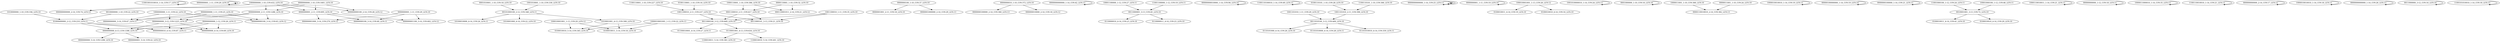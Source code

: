 digraph G {
    "11001001010010_1-14_COV:17_LEN:14" -> "11001001010010_1-14_COV:17_LEN:14";
    "0000000001_1-11_COV:20_LEN:10" -> "0000000001_1-11_COV:20_LEN:10";
    "01000000000_2-12_COV:210_LEN:11" -> "0000000000_4-13_COV:1306_LEN:10";
    "01000000000_2-12_COV:210_LEN:11" -> "00000000010_4-14_COV:87_LEN:11";
    "01000000000_2-12_COV:210_LEN:11" -> "0000000000_4-14_COV:69_LEN:10";
    "0001010001_1-10_COV:18_LEN:10" -> "00101000100_2-12_COV:348_LEN:11";
    "0000000000_3-12_COV:1225_LEN:10" -> "0000000000_4-13_COV:1306_LEN:10";
    "0000000000_3-12_COV:1225_LEN:10" -> "00000000010_4-14_COV:87_LEN:11";
    "0000000000_3-12_COV:1225_LEN:10" -> "0000000000_4-14_COV:69_LEN:10";
    "1100110001_1-10_COV:227_LEN:10" -> "1001100010_2-11_COV:237_LEN:10";
    "0000000100_1-10_COV:37_LEN:10" -> "0000001001_2-11_COV:18_LEN:10";
    "0000000100_1-10_COV:37_LEN:10" -> "0000001000000_2-14_COV:29_LEN:13";
    "1000000000_1-10_COV:432_LEN:10" -> "000000000000_2-14_COV:74_LEN:12";
    "1000000000_1-10_COV:432_LEN:10" -> "0000000001_2-11_COV:695_LEN:10";
    "1000000000_1-10_COV:432_LEN:10" -> "0000000000_2-11_COV:1286_LEN:10";
    "1000000000_1-10_COV:432_LEN:10" -> "000000000100_2-14_COV:28_LEN:12";
    "0000000010_1-10_COV:372_LEN:10" -> "0000000100000_2-14_COV:360_LEN:13";
    "0000000010_1-10_COV:372_LEN:10" -> "000000010000_2-14_COV:18_LEN:12";
    "100010001001_1-13_COV:29_LEN:12" -> "0100010010_5-14_COV:345_LEN:10";
    "100010001001_1-13_COV:29_LEN:12" -> "0100010011_5-14_COV:16_LEN:10";
    "0000000001_1-11_COV:20_LEN:10" -> "0000000001_1-11_COV:20_LEN:10";
    "00000000000_1-12_COV:26_LEN:11" -> "0000000000_4-13_COV:1306_LEN:10";
    "00000000000_1-12_COV:26_LEN:11" -> "00000000010_4-14_COV:87_LEN:11";
    "00000000000_1-12_COV:26_LEN:11" -> "0000000000_4-14_COV:69_LEN:10";
    "0011000100_3-12_COV:669_LEN:10" -> "01100010001_4-14_COV:27_LEN:11";
    "0011000100_3-12_COV:669_LEN:10" -> "0110001001_4-13_COV:634_LEN:10";
    "1000110001_1-10_COV:384_LEN:10" -> "000110001011_2-14_COV:21_LEN:12";
    "1000110001_1-10_COV:384_LEN:10" -> "0001100010_2-11_COV:417_LEN:10";
    "0000000000000_1-14_COV:42_LEN:13" -> "0000000000000_1-14_COV:42_LEN:13";
    "0000000000_4-13_COV:1306_LEN:10" -> "0000000000_5-14_COV:1296_LEN:10";
    "0000000000_4-13_COV:1306_LEN:10" -> "0000000001_5-14_COV:22_LEN:10";
    "0010000000_1-10_COV:22_LEN:10" -> "01000000000_2-12_COV:210_LEN:11";
    "0100110001_1-10_COV:16_LEN:10" -> "1001100010_2-11_COV:237_LEN:10";
    "0011000001_3-13_COV:45_LEN:10" -> "0110000010_4-14_COV:23_LEN:10";
    "0011000001_3-13_COV:45_LEN:10" -> "0110000011_4-14_COV:23_LEN:10";
    "00000000010000_1-14_COV:94_LEN:14" -> "00000000010000_1-14_COV:94_LEN:14";
    "1100110100010_1-14_COV:49_LEN:13" -> "1100110100010_1-14_COV:49_LEN:13";
    "1001101010_1-11_COV:29_LEN:10" -> "0011010100_3-12_COV:406_LEN:10";
    "10001100000_1-12_COV:27_LEN:11" -> "0011000001_3-13_COV:45_LEN:10";
    "0000000000000_1-14_COV:25_LEN:13" -> "0000000000000_1-14_COV:25_LEN:13";
    "0000000001_1-11_COV:19_LEN:10" -> "0000000001_1-11_COV:19_LEN:10";
    "100010001001_1-13_COV:26_LEN:12" -> "0100010011_4-14_COV:19_LEN:10";
    "100010001001_1-13_COV:26_LEN:12" -> "0100010010_4-14_COV:16_LEN:10";
    "1001010000010_1-14_COV:24_LEN:13" -> "1001010000010_1-14_COV:24_LEN:13";
    "0001000000_1-10_COV:16_LEN:10" -> "0001000000_1-10_COV:16_LEN:10";
    "0001100010_2-11_COV:417_LEN:10" -> "0011000101_3-13_COV:21_LEN:10";
    "0001100010_2-11_COV:417_LEN:10" -> "0011000100_3-12_COV:669_LEN:10";
    "1000011001_1-10_COV:366_LEN:10" -> "0000110010010_2-14_COV:382_LEN:13";
    "1010000000_1-10_COV:194_LEN:10" -> "01000000000_2-12_COV:210_LEN:11";
    "1000010010010_1-14_COV:19_LEN:13" -> "1000010010010_1-14_COV:19_LEN:13";
    "00000100000000_1-14_COV:19_LEN:14" -> "00000100000000_1-14_COV:19_LEN:14";
    "0000000100000_1-14_COV:21_LEN:13" -> "0000000100000_1-14_COV:21_LEN:13";
    "0110001001_4-13_COV:634_LEN:10" -> "1100010011_5-14_COV:383_LEN:10";
    "0110001001_4-13_COV:634_LEN:10" -> "1100010010_5-14_COV:261_LEN:10";
    "11001000100_1-12_COV:24_LEN:11" -> "0010001001_3-13_COV:72_LEN:10";
    "0100110101_1-10_COV:28_LEN:10" -> "1001101010_2-11_COV:398_LEN:10";
    "0000011001_1-10_COV:24_LEN:10" -> "0000110010010_2-14_COV:382_LEN:13";
    "1001100010_2-11_COV:237_LEN:10" -> "0011000101_3-13_COV:21_LEN:10";
    "1001100010_2-11_COV:237_LEN:10" -> "0011000100_3-12_COV:669_LEN:10";
    "0000000001_2-11_COV:695_LEN:10" -> "000000001000_3-14_COV:270_LEN:12";
    "0000000001_2-11_COV:695_LEN:10" -> "00000000100_3-14_COV:40_LEN:11";
    "0000000001_2-11_COV:695_LEN:10" -> "000000001100_3-14_COV:402_LEN:12";
    "1000000000_1-11_COV:22_LEN:10" -> "0000000000_3-12_COV:1225_LEN:10";
    "1000000000_1-11_COV:22_LEN:10" -> "000000000100_3-14_COV:63_LEN:12";
    "1000000000_1-11_COV:22_LEN:10" -> "00000000000_3-14_COV:47_LEN:11";
    "1000010001001_1-13_COV:22_LEN:13" -> "0100010010_5-14_COV:345_LEN:10";
    "1000010001001_1-13_COV:22_LEN:13" -> "0100010011_5-14_COV:16_LEN:10";
    "1000110010011_1-14_COV:21_LEN:13" -> "1000110010011_1-14_COV:21_LEN:13";
    "1001010001_1-10_COV:330_LEN:10" -> "00101000100_2-12_COV:348_LEN:11";
    "0000000001_1-11_COV:29_LEN:10" -> "000000001000_3-14_COV:270_LEN:12";
    "0000000001_1-11_COV:29_LEN:10" -> "00000000100_3-14_COV:40_LEN:11";
    "0000000001_1-11_COV:29_LEN:10" -> "000000001100_3-14_COV:402_LEN:12";
    "00000000000_1-12_COV:18_LEN:11" -> "00000000000_1-12_COV:18_LEN:11";
    "1100110101_1-10_COV:366_LEN:10" -> "1001101010_2-11_COV:398_LEN:10";
    "1000011000010_1-14_COV:35_LEN:13" -> "1000011000010_1-14_COV:35_LEN:13";
    "10001000100_1-12_COV:46_LEN:11" -> "0010001001_3-13_COV:72_LEN:10";
    "0000000000_2-11_COV:1286_LEN:10" -> "0000000000_3-12_COV:1225_LEN:10";
    "0000000000_2-11_COV:1286_LEN:10" -> "000000000100_3-14_COV:63_LEN:12";
    "0000000000_2-11_COV:1286_LEN:10" -> "00000000000_3-14_COV:47_LEN:11";
    "0000000000000_1-14_COV:25_LEN:13" -> "0000000000000_1-14_COV:25_LEN:13";
    "1001101010_2-11_COV:398_LEN:10" -> "0011010100_3-12_COV:406_LEN:10";
    "0010001001_3-13_COV:72_LEN:10" -> "0100010011_4-14_COV:41_LEN:10";
    "0010001001_3-13_COV:72_LEN:10" -> "0100010010_4-14_COV:29_LEN:10";
    "0000000000000_1-14_COV:25_LEN:13" -> "0000000000000_1-14_COV:25_LEN:13";
    "1100110010010_1-14_COV:21_LEN:13" -> "1100110010010_1-14_COV:21_LEN:13";
    "0011010100_3-12_COV:406_LEN:10" -> "0110101000_4-14_COV:26_LEN:10";
    "0011010100_3-12_COV:406_LEN:10" -> "01101010000_4-14_COV:28_LEN:11";
    "0011010100_3-12_COV:406_LEN:10" -> "01101010010_4-14_COV:359_LEN:11";
    "000000000000_2-14_COV:17_LEN:12" -> "000000000000_2-14_COV:17_LEN:12";
    "1000010010010_1-14_COV:18_LEN:13" -> "1000010010010_1-14_COV:18_LEN:13";
    "1010001001_4-13_COV:308_LEN:10" -> "0100010010_5-14_COV:345_LEN:10";
    "1010001001_4-13_COV:308_LEN:10" -> "0100010011_5-14_COV:16_LEN:10";
    "0000000000_1-11_COV:25_LEN:10" -> "0000000000_3-12_COV:1225_LEN:10";
    "0000000000_1-11_COV:25_LEN:10" -> "000000000100_3-14_COV:63_LEN:12";
    "0000000000_1-11_COV:25_LEN:10" -> "00000000000_3-14_COV:47_LEN:11";
    "0000000000000_1-14_COV:26_LEN:13" -> "0000000000000_1-14_COV:26_LEN:13";
    "0011000000_3-12_COV:16_LEN:10" -> "0011000000_3-12_COV:16_LEN:10";
    "0000110001_1-10_COV:32_LEN:10" -> "000110001011_2-14_COV:21_LEN:12";
    "0000110001_1-10_COV:32_LEN:10" -> "0001100010_2-11_COV:417_LEN:10";
    "1100101010010_1-14_COV:18_LEN:13" -> "1100101010010_1-14_COV:18_LEN:13";
    "1001100010_1-11_COV:35_LEN:10" -> "0011000101_3-13_COV:21_LEN:10";
    "1001100010_1-11_COV:35_LEN:10" -> "0011000100_3-12_COV:669_LEN:10";
    "11001100000_1-12_COV:19_LEN:11" -> "0011000001_3-13_COV:45_LEN:10";
    "0000000000_1-10_COV:1601_LEN:10" -> "000000000000_2-14_COV:74_LEN:12";
    "0000000000_1-10_COV:1601_LEN:10" -> "0000000001_2-11_COV:695_LEN:10";
    "0000000000_1-10_COV:1601_LEN:10" -> "0000000000_2-11_COV:1286_LEN:10";
    "0000000000_1-10_COV:1601_LEN:10" -> "000000000100_2-14_COV:28_LEN:12";
    "00101000100_2-12_COV:348_LEN:11" -> "1010001000_4-14_COV:22_LEN:10";
    "00101000100_2-12_COV:348_LEN:11" -> "1010001001_4-13_COV:308_LEN:10";
    "00101000100_2-12_COV:348_LEN:11" -> "10100010000_4-14_COV:24_LEN:11";
}
